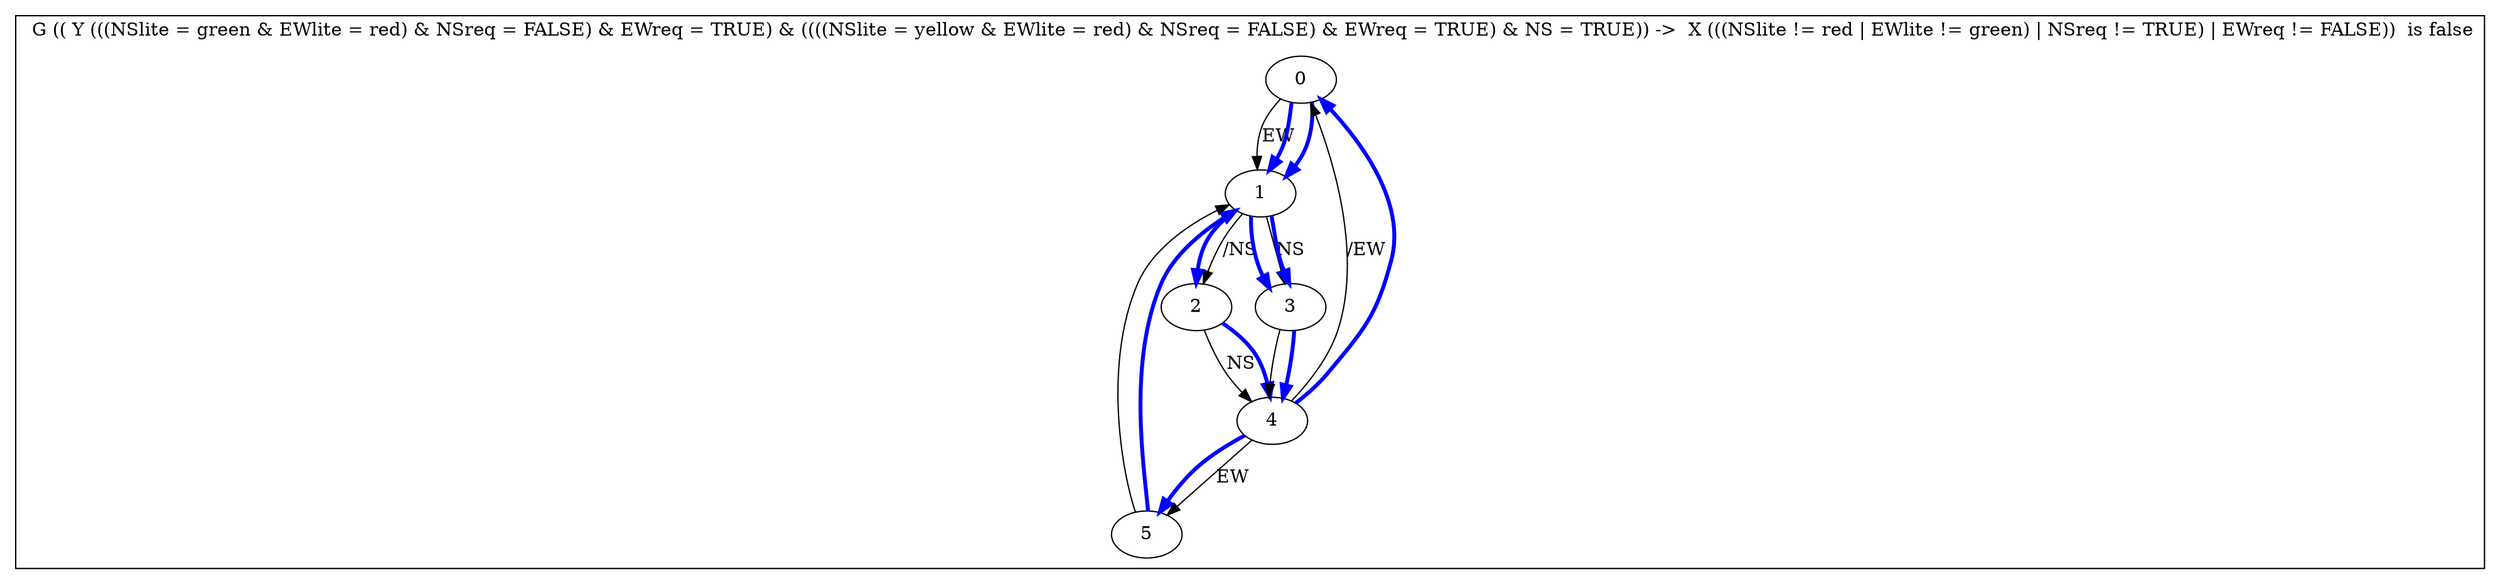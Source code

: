 digraph {
subgraph cluster_0 {
label=" G (( Y (((NSlite = green & EWlite = red) & NSreq = FALSE) & EWreq = TRUE) & ((((NSlite = yellow & EWlite = red) & NSreq = FALSE) & EWreq = TRUE) & NS = TRUE)) ->  X (((NSlite != red | EWlite != green) | NSreq != TRUE) | EWreq != FALSE))  is false";

0 -> 1[label="EW"];
1 -> 2[label="/NS"];
1 -> 3[label="NS"];
2 -> 4[label="NS"];
3 -> 4[label=""];
4 -> 5[label="EW"];
4 -> 0[label="/EW"];
5 -> 1[label=""];
0 -> 1[label="",color=blue,penwidth=3.0];
1 -> 2[label="",color=blue,penwidth=3.0];
2 -> 4[label="",color=blue,penwidth=3.0];
4 -> 5[label="",color=blue,penwidth=3.0];
5 -> 1[label="",color=blue,penwidth=3.0];
1 -> 3[label="",color=blue,penwidth=3.0];
3 -> 4[label="",color=blue,penwidth=3.0];
4 -> 0[label="",color=blue,penwidth=3.0];
0 -> 1[label="",color=blue,penwidth=3.0];
1 -> 3[label="",color=blue,penwidth=3.0];
}}
